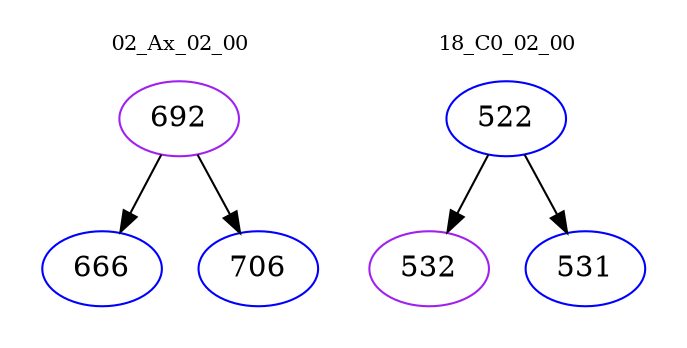 digraph{
subgraph cluster_0 {
color = white
label = "02_Ax_02_00";
fontsize=10;
T0_692 [label="692", color="purple"]
T0_692 -> T0_666 [color="black"]
T0_666 [label="666", color="blue"]
T0_692 -> T0_706 [color="black"]
T0_706 [label="706", color="blue"]
}
subgraph cluster_1 {
color = white
label = "18_C0_02_00";
fontsize=10;
T1_522 [label="522", color="blue"]
T1_522 -> T1_532 [color="black"]
T1_532 [label="532", color="purple"]
T1_522 -> T1_531 [color="black"]
T1_531 [label="531", color="blue"]
}
}
